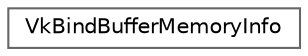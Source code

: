 digraph "类继承关系图"
{
 // LATEX_PDF_SIZE
  bgcolor="transparent";
  edge [fontname=Helvetica,fontsize=10,labelfontname=Helvetica,labelfontsize=10];
  node [fontname=Helvetica,fontsize=10,shape=box,height=0.2,width=0.4];
  rankdir="LR";
  Node0 [id="Node000000",label="VkBindBufferMemoryInfo",height=0.2,width=0.4,color="grey40", fillcolor="white", style="filled",URL="$struct_vk_bind_buffer_memory_info.html",tooltip=" "];
}

